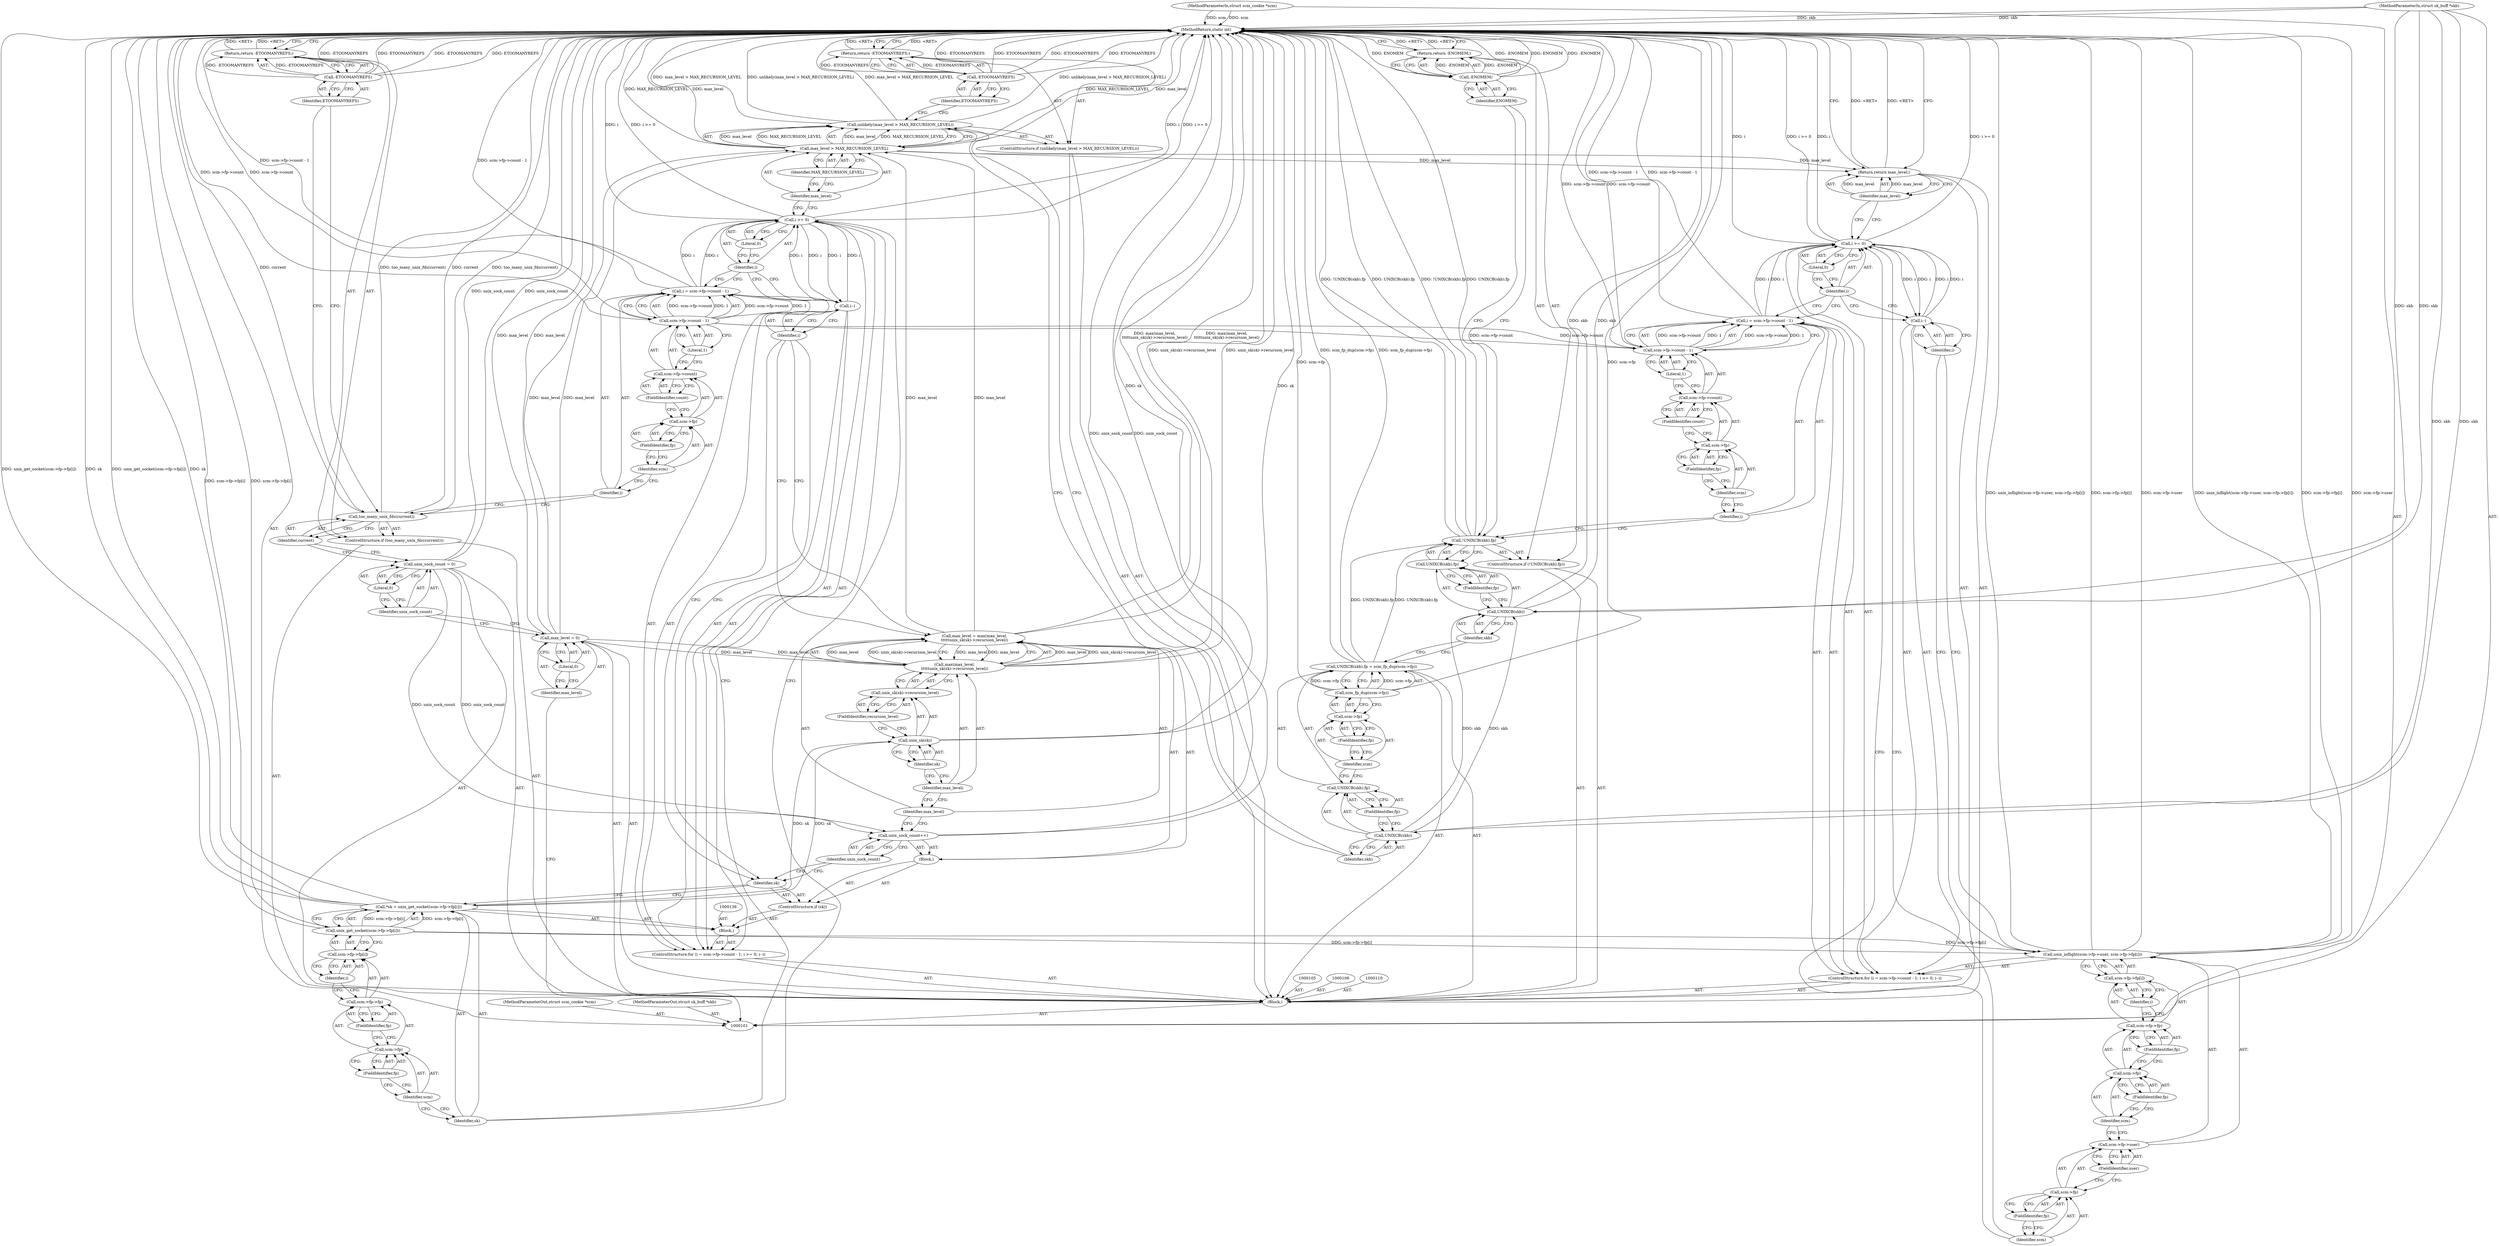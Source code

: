 digraph "0_linux_415e3d3e90ce9e18727e8843ae343eda5a58fad6_2" {
"1000216" [label="(MethodReturn,static int)"];
"1000102" [label="(MethodParameterIn,struct scm_cookie *scm)"];
"1000311" [label="(MethodParameterOut,struct scm_cookie *scm)"];
"1000103" [label="(MethodParameterIn,struct sk_buff *skb)"];
"1000312" [label="(MethodParameterOut,struct sk_buff *skb)"];
"1000120" [label="(ControlStructure,for (i = scm->fp->count - 1; i >= 0; i--))"];
"1000123" [label="(Call,scm->fp->count - 1)"];
"1000124" [label="(Call,scm->fp->count)"];
"1000125" [label="(Call,scm->fp)"];
"1000126" [label="(Identifier,scm)"];
"1000127" [label="(FieldIdentifier,fp)"];
"1000128" [label="(FieldIdentifier,count)"];
"1000129" [label="(Literal,1)"];
"1000130" [label="(Call,i >= 0)"];
"1000131" [label="(Identifier,i)"];
"1000132" [label="(Literal,0)"];
"1000133" [label="(Call,i--)"];
"1000134" [label="(Identifier,i)"];
"1000121" [label="(Call,i = scm->fp->count - 1)"];
"1000122" [label="(Identifier,i)"];
"1000137" [label="(Call,*sk = unix_get_socket(scm->fp->fp[i]))"];
"1000138" [label="(Identifier,sk)"];
"1000135" [label="(Block,)"];
"1000139" [label="(Call,unix_get_socket(scm->fp->fp[i]))"];
"1000140" [label="(Call,scm->fp->fp[i])"];
"1000141" [label="(Call,scm->fp->fp)"];
"1000142" [label="(Call,scm->fp)"];
"1000143" [label="(Identifier,scm)"];
"1000144" [label="(FieldIdentifier,fp)"];
"1000145" [label="(FieldIdentifier,fp)"];
"1000146" [label="(Identifier,i)"];
"1000149" [label="(Block,)"];
"1000147" [label="(ControlStructure,if (sk))"];
"1000148" [label="(Identifier,sk)"];
"1000150" [label="(Call,unix_sock_count++)"];
"1000151" [label="(Identifier,unix_sock_count)"];
"1000154" [label="(Call,max(max_level,\n\t\t\t\t\tunix_sk(sk)->recursion_level))"];
"1000155" [label="(Identifier,max_level)"];
"1000152" [label="(Call,max_level = max(max_level,\n\t\t\t\t\tunix_sk(sk)->recursion_level))"];
"1000153" [label="(Identifier,max_level)"];
"1000158" [label="(Identifier,sk)"];
"1000159" [label="(FieldIdentifier,recursion_level)"];
"1000156" [label="(Call,unix_sk(sk)->recursion_level)"];
"1000157" [label="(Call,unix_sk(sk))"];
"1000160" [label="(ControlStructure,if (unlikely(max_level > MAX_RECURSION_LEVEL)))"];
"1000162" [label="(Call,max_level > MAX_RECURSION_LEVEL)"];
"1000163" [label="(Identifier,max_level)"];
"1000164" [label="(Identifier,MAX_RECURSION_LEVEL)"];
"1000161" [label="(Call,unlikely(max_level > MAX_RECURSION_LEVEL))"];
"1000104" [label="(Block,)"];
"1000167" [label="(Identifier,ETOOMANYREFS)"];
"1000165" [label="(Return,return -ETOOMANYREFS;)"];
"1000166" [label="(Call,-ETOOMANYREFS)"];
"1000168" [label="(Call,UNIXCB(skb).fp = scm_fp_dup(scm->fp))"];
"1000169" [label="(Call,UNIXCB(skb).fp)"];
"1000170" [label="(Call,UNIXCB(skb))"];
"1000172" [label="(FieldIdentifier,fp)"];
"1000173" [label="(Call,scm_fp_dup(scm->fp))"];
"1000174" [label="(Call,scm->fp)"];
"1000175" [label="(Identifier,scm)"];
"1000176" [label="(FieldIdentifier,fp)"];
"1000171" [label="(Identifier,skb)"];
"1000177" [label="(ControlStructure,if (!UNIXCB(skb).fp))"];
"1000181" [label="(Identifier,skb)"];
"1000182" [label="(FieldIdentifier,fp)"];
"1000178" [label="(Call,!UNIXCB(skb).fp)"];
"1000179" [label="(Call,UNIXCB(skb).fp)"];
"1000180" [label="(Call,UNIXCB(skb))"];
"1000184" [label="(Call,-ENOMEM)"];
"1000185" [label="(Identifier,ENOMEM)"];
"1000183" [label="(Return,return -ENOMEM;)"];
"1000189" [label="(Call,scm->fp->count - 1)"];
"1000190" [label="(Call,scm->fp->count)"];
"1000191" [label="(Call,scm->fp)"];
"1000192" [label="(Identifier,scm)"];
"1000193" [label="(FieldIdentifier,fp)"];
"1000186" [label="(ControlStructure,for (i = scm->fp->count - 1; i >= 0; i--))"];
"1000194" [label="(FieldIdentifier,count)"];
"1000195" [label="(Literal,1)"];
"1000196" [label="(Call,i >= 0)"];
"1000197" [label="(Identifier,i)"];
"1000198" [label="(Literal,0)"];
"1000199" [label="(Call,i--)"];
"1000200" [label="(Identifier,i)"];
"1000187" [label="(Call,i = scm->fp->count - 1)"];
"1000188" [label="(Identifier,i)"];
"1000202" [label="(Call,scm->fp->user)"];
"1000203" [label="(Call,scm->fp)"];
"1000204" [label="(Identifier,scm)"];
"1000201" [label="(Call,unix_inflight(scm->fp->user, scm->fp->fp[i]))"];
"1000205" [label="(FieldIdentifier,fp)"];
"1000206" [label="(FieldIdentifier,user)"];
"1000207" [label="(Call,scm->fp->fp[i])"];
"1000208" [label="(Call,scm->fp->fp)"];
"1000209" [label="(Call,scm->fp)"];
"1000210" [label="(Identifier,scm)"];
"1000211" [label="(FieldIdentifier,fp)"];
"1000212" [label="(FieldIdentifier,fp)"];
"1000213" [label="(Identifier,i)"];
"1000214" [label="(Return,return max_level;)"];
"1000215" [label="(Identifier,max_level)"];
"1000107" [label="(Call,max_level = 0)"];
"1000108" [label="(Identifier,max_level)"];
"1000109" [label="(Literal,0)"];
"1000113" [label="(Literal,0)"];
"1000111" [label="(Call,unix_sock_count = 0)"];
"1000112" [label="(Identifier,unix_sock_count)"];
"1000114" [label="(ControlStructure,if (too_many_unix_fds(current)))"];
"1000116" [label="(Identifier,current)"];
"1000115" [label="(Call,too_many_unix_fds(current))"];
"1000119" [label="(Identifier,ETOOMANYREFS)"];
"1000117" [label="(Return,return -ETOOMANYREFS;)"];
"1000118" [label="(Call,-ETOOMANYREFS)"];
"1000216" -> "1000101"  [label="AST: "];
"1000216" -> "1000117"  [label="CFG: "];
"1000216" -> "1000165"  [label="CFG: "];
"1000216" -> "1000183"  [label="CFG: "];
"1000216" -> "1000214"  [label="CFG: "];
"1000165" -> "1000216"  [label="DDG: <RET>"];
"1000183" -> "1000216"  [label="DDG: <RET>"];
"1000214" -> "1000216"  [label="DDG: <RET>"];
"1000178" -> "1000216"  [label="DDG: !UNIXCB(skb).fp"];
"1000178" -> "1000216"  [label="DDG: UNIXCB(skb).fp"];
"1000201" -> "1000216"  [label="DDG: unix_inflight(scm->fp->user, scm->fp->fp[i])"];
"1000201" -> "1000216"  [label="DDG: scm->fp->fp[i]"];
"1000201" -> "1000216"  [label="DDG: scm->fp->user"];
"1000107" -> "1000216"  [label="DDG: max_level"];
"1000184" -> "1000216"  [label="DDG: ENOMEM"];
"1000184" -> "1000216"  [label="DDG: -ENOMEM"];
"1000189" -> "1000216"  [label="DDG: scm->fp->count"];
"1000187" -> "1000216"  [label="DDG: scm->fp->count - 1"];
"1000180" -> "1000216"  [label="DDG: skb"];
"1000118" -> "1000216"  [label="DDG: -ETOOMANYREFS"];
"1000118" -> "1000216"  [label="DDG: ETOOMANYREFS"];
"1000152" -> "1000216"  [label="DDG: max(max_level,\n\t\t\t\t\tunix_sk(sk)->recursion_level)"];
"1000168" -> "1000216"  [label="DDG: scm_fp_dup(scm->fp)"];
"1000130" -> "1000216"  [label="DDG: i >= 0"];
"1000130" -> "1000216"  [label="DDG: i"];
"1000162" -> "1000216"  [label="DDG: MAX_RECURSION_LEVEL"];
"1000162" -> "1000216"  [label="DDG: max_level"];
"1000150" -> "1000216"  [label="DDG: unix_sock_count"];
"1000121" -> "1000216"  [label="DDG: scm->fp->count - 1"];
"1000137" -> "1000216"  [label="DDG: unix_get_socket(scm->fp->fp[i])"];
"1000137" -> "1000216"  [label="DDG: sk"];
"1000166" -> "1000216"  [label="DDG: -ETOOMANYREFS"];
"1000166" -> "1000216"  [label="DDG: ETOOMANYREFS"];
"1000139" -> "1000216"  [label="DDG: scm->fp->fp[i]"];
"1000157" -> "1000216"  [label="DDG: sk"];
"1000103" -> "1000216"  [label="DDG: skb"];
"1000115" -> "1000216"  [label="DDG: too_many_unix_fds(current)"];
"1000115" -> "1000216"  [label="DDG: current"];
"1000102" -> "1000216"  [label="DDG: scm"];
"1000111" -> "1000216"  [label="DDG: unix_sock_count"];
"1000196" -> "1000216"  [label="DDG: i"];
"1000196" -> "1000216"  [label="DDG: i >= 0"];
"1000154" -> "1000216"  [label="DDG: unix_sk(sk)->recursion_level"];
"1000161" -> "1000216"  [label="DDG: max_level > MAX_RECURSION_LEVEL"];
"1000161" -> "1000216"  [label="DDG: unlikely(max_level > MAX_RECURSION_LEVEL)"];
"1000173" -> "1000216"  [label="DDG: scm->fp"];
"1000123" -> "1000216"  [label="DDG: scm->fp->count"];
"1000117" -> "1000216"  [label="DDG: <RET>"];
"1000102" -> "1000101"  [label="AST: "];
"1000102" -> "1000216"  [label="DDG: scm"];
"1000311" -> "1000101"  [label="AST: "];
"1000103" -> "1000101"  [label="AST: "];
"1000103" -> "1000216"  [label="DDG: skb"];
"1000103" -> "1000170"  [label="DDG: skb"];
"1000103" -> "1000180"  [label="DDG: skb"];
"1000312" -> "1000101"  [label="AST: "];
"1000120" -> "1000104"  [label="AST: "];
"1000121" -> "1000120"  [label="AST: "];
"1000130" -> "1000120"  [label="AST: "];
"1000133" -> "1000120"  [label="AST: "];
"1000135" -> "1000120"  [label="AST: "];
"1000123" -> "1000121"  [label="AST: "];
"1000123" -> "1000129"  [label="CFG: "];
"1000124" -> "1000123"  [label="AST: "];
"1000129" -> "1000123"  [label="AST: "];
"1000121" -> "1000123"  [label="CFG: "];
"1000123" -> "1000216"  [label="DDG: scm->fp->count"];
"1000123" -> "1000121"  [label="DDG: scm->fp->count"];
"1000123" -> "1000121"  [label="DDG: 1"];
"1000123" -> "1000189"  [label="DDG: scm->fp->count"];
"1000124" -> "1000123"  [label="AST: "];
"1000124" -> "1000128"  [label="CFG: "];
"1000125" -> "1000124"  [label="AST: "];
"1000128" -> "1000124"  [label="AST: "];
"1000129" -> "1000124"  [label="CFG: "];
"1000125" -> "1000124"  [label="AST: "];
"1000125" -> "1000127"  [label="CFG: "];
"1000126" -> "1000125"  [label="AST: "];
"1000127" -> "1000125"  [label="AST: "];
"1000128" -> "1000125"  [label="CFG: "];
"1000126" -> "1000125"  [label="AST: "];
"1000126" -> "1000122"  [label="CFG: "];
"1000127" -> "1000126"  [label="CFG: "];
"1000127" -> "1000125"  [label="AST: "];
"1000127" -> "1000126"  [label="CFG: "];
"1000125" -> "1000127"  [label="CFG: "];
"1000128" -> "1000124"  [label="AST: "];
"1000128" -> "1000125"  [label="CFG: "];
"1000124" -> "1000128"  [label="CFG: "];
"1000129" -> "1000123"  [label="AST: "];
"1000129" -> "1000124"  [label="CFG: "];
"1000123" -> "1000129"  [label="CFG: "];
"1000130" -> "1000120"  [label="AST: "];
"1000130" -> "1000132"  [label="CFG: "];
"1000131" -> "1000130"  [label="AST: "];
"1000132" -> "1000130"  [label="AST: "];
"1000138" -> "1000130"  [label="CFG: "];
"1000163" -> "1000130"  [label="CFG: "];
"1000130" -> "1000216"  [label="DDG: i >= 0"];
"1000130" -> "1000216"  [label="DDG: i"];
"1000133" -> "1000130"  [label="DDG: i"];
"1000121" -> "1000130"  [label="DDG: i"];
"1000130" -> "1000133"  [label="DDG: i"];
"1000131" -> "1000130"  [label="AST: "];
"1000131" -> "1000121"  [label="CFG: "];
"1000131" -> "1000133"  [label="CFG: "];
"1000132" -> "1000131"  [label="CFG: "];
"1000132" -> "1000130"  [label="AST: "];
"1000132" -> "1000131"  [label="CFG: "];
"1000130" -> "1000132"  [label="CFG: "];
"1000133" -> "1000120"  [label="AST: "];
"1000133" -> "1000134"  [label="CFG: "];
"1000134" -> "1000133"  [label="AST: "];
"1000131" -> "1000133"  [label="CFG: "];
"1000133" -> "1000130"  [label="DDG: i"];
"1000130" -> "1000133"  [label="DDG: i"];
"1000134" -> "1000133"  [label="AST: "];
"1000134" -> "1000152"  [label="CFG: "];
"1000134" -> "1000148"  [label="CFG: "];
"1000133" -> "1000134"  [label="CFG: "];
"1000121" -> "1000120"  [label="AST: "];
"1000121" -> "1000123"  [label="CFG: "];
"1000122" -> "1000121"  [label="AST: "];
"1000123" -> "1000121"  [label="AST: "];
"1000131" -> "1000121"  [label="CFG: "];
"1000121" -> "1000216"  [label="DDG: scm->fp->count - 1"];
"1000123" -> "1000121"  [label="DDG: scm->fp->count"];
"1000123" -> "1000121"  [label="DDG: 1"];
"1000121" -> "1000130"  [label="DDG: i"];
"1000122" -> "1000121"  [label="AST: "];
"1000122" -> "1000115"  [label="CFG: "];
"1000126" -> "1000122"  [label="CFG: "];
"1000137" -> "1000135"  [label="AST: "];
"1000137" -> "1000139"  [label="CFG: "];
"1000138" -> "1000137"  [label="AST: "];
"1000139" -> "1000137"  [label="AST: "];
"1000148" -> "1000137"  [label="CFG: "];
"1000137" -> "1000216"  [label="DDG: unix_get_socket(scm->fp->fp[i])"];
"1000137" -> "1000216"  [label="DDG: sk"];
"1000139" -> "1000137"  [label="DDG: scm->fp->fp[i]"];
"1000137" -> "1000157"  [label="DDG: sk"];
"1000138" -> "1000137"  [label="AST: "];
"1000138" -> "1000130"  [label="CFG: "];
"1000143" -> "1000138"  [label="CFG: "];
"1000135" -> "1000120"  [label="AST: "];
"1000136" -> "1000135"  [label="AST: "];
"1000137" -> "1000135"  [label="AST: "];
"1000147" -> "1000135"  [label="AST: "];
"1000139" -> "1000137"  [label="AST: "];
"1000139" -> "1000140"  [label="CFG: "];
"1000140" -> "1000139"  [label="AST: "];
"1000137" -> "1000139"  [label="CFG: "];
"1000139" -> "1000216"  [label="DDG: scm->fp->fp[i]"];
"1000139" -> "1000137"  [label="DDG: scm->fp->fp[i]"];
"1000139" -> "1000201"  [label="DDG: scm->fp->fp[i]"];
"1000140" -> "1000139"  [label="AST: "];
"1000140" -> "1000146"  [label="CFG: "];
"1000141" -> "1000140"  [label="AST: "];
"1000146" -> "1000140"  [label="AST: "];
"1000139" -> "1000140"  [label="CFG: "];
"1000141" -> "1000140"  [label="AST: "];
"1000141" -> "1000145"  [label="CFG: "];
"1000142" -> "1000141"  [label="AST: "];
"1000145" -> "1000141"  [label="AST: "];
"1000146" -> "1000141"  [label="CFG: "];
"1000142" -> "1000141"  [label="AST: "];
"1000142" -> "1000144"  [label="CFG: "];
"1000143" -> "1000142"  [label="AST: "];
"1000144" -> "1000142"  [label="AST: "];
"1000145" -> "1000142"  [label="CFG: "];
"1000143" -> "1000142"  [label="AST: "];
"1000143" -> "1000138"  [label="CFG: "];
"1000144" -> "1000143"  [label="CFG: "];
"1000144" -> "1000142"  [label="AST: "];
"1000144" -> "1000143"  [label="CFG: "];
"1000142" -> "1000144"  [label="CFG: "];
"1000145" -> "1000141"  [label="AST: "];
"1000145" -> "1000142"  [label="CFG: "];
"1000141" -> "1000145"  [label="CFG: "];
"1000146" -> "1000140"  [label="AST: "];
"1000146" -> "1000141"  [label="CFG: "];
"1000140" -> "1000146"  [label="CFG: "];
"1000149" -> "1000147"  [label="AST: "];
"1000150" -> "1000149"  [label="AST: "];
"1000152" -> "1000149"  [label="AST: "];
"1000147" -> "1000135"  [label="AST: "];
"1000148" -> "1000147"  [label="AST: "];
"1000149" -> "1000147"  [label="AST: "];
"1000148" -> "1000147"  [label="AST: "];
"1000148" -> "1000137"  [label="CFG: "];
"1000151" -> "1000148"  [label="CFG: "];
"1000134" -> "1000148"  [label="CFG: "];
"1000150" -> "1000149"  [label="AST: "];
"1000150" -> "1000151"  [label="CFG: "];
"1000151" -> "1000150"  [label="AST: "];
"1000153" -> "1000150"  [label="CFG: "];
"1000150" -> "1000216"  [label="DDG: unix_sock_count"];
"1000111" -> "1000150"  [label="DDG: unix_sock_count"];
"1000151" -> "1000150"  [label="AST: "];
"1000151" -> "1000148"  [label="CFG: "];
"1000150" -> "1000151"  [label="CFG: "];
"1000154" -> "1000152"  [label="AST: "];
"1000154" -> "1000156"  [label="CFG: "];
"1000155" -> "1000154"  [label="AST: "];
"1000156" -> "1000154"  [label="AST: "];
"1000152" -> "1000154"  [label="CFG: "];
"1000154" -> "1000216"  [label="DDG: unix_sk(sk)->recursion_level"];
"1000154" -> "1000152"  [label="DDG: max_level"];
"1000154" -> "1000152"  [label="DDG: unix_sk(sk)->recursion_level"];
"1000107" -> "1000154"  [label="DDG: max_level"];
"1000152" -> "1000154"  [label="DDG: max_level"];
"1000155" -> "1000154"  [label="AST: "];
"1000155" -> "1000153"  [label="CFG: "];
"1000158" -> "1000155"  [label="CFG: "];
"1000152" -> "1000149"  [label="AST: "];
"1000152" -> "1000154"  [label="CFG: "];
"1000153" -> "1000152"  [label="AST: "];
"1000154" -> "1000152"  [label="AST: "];
"1000134" -> "1000152"  [label="CFG: "];
"1000152" -> "1000216"  [label="DDG: max(max_level,\n\t\t\t\t\tunix_sk(sk)->recursion_level)"];
"1000154" -> "1000152"  [label="DDG: max_level"];
"1000154" -> "1000152"  [label="DDG: unix_sk(sk)->recursion_level"];
"1000152" -> "1000154"  [label="DDG: max_level"];
"1000152" -> "1000162"  [label="DDG: max_level"];
"1000153" -> "1000152"  [label="AST: "];
"1000153" -> "1000150"  [label="CFG: "];
"1000155" -> "1000153"  [label="CFG: "];
"1000158" -> "1000157"  [label="AST: "];
"1000158" -> "1000155"  [label="CFG: "];
"1000157" -> "1000158"  [label="CFG: "];
"1000159" -> "1000156"  [label="AST: "];
"1000159" -> "1000157"  [label="CFG: "];
"1000156" -> "1000159"  [label="CFG: "];
"1000156" -> "1000154"  [label="AST: "];
"1000156" -> "1000159"  [label="CFG: "];
"1000157" -> "1000156"  [label="AST: "];
"1000159" -> "1000156"  [label="AST: "];
"1000154" -> "1000156"  [label="CFG: "];
"1000157" -> "1000156"  [label="AST: "];
"1000157" -> "1000158"  [label="CFG: "];
"1000158" -> "1000157"  [label="AST: "];
"1000159" -> "1000157"  [label="CFG: "];
"1000157" -> "1000216"  [label="DDG: sk"];
"1000137" -> "1000157"  [label="DDG: sk"];
"1000160" -> "1000104"  [label="AST: "];
"1000161" -> "1000160"  [label="AST: "];
"1000165" -> "1000160"  [label="AST: "];
"1000162" -> "1000161"  [label="AST: "];
"1000162" -> "1000164"  [label="CFG: "];
"1000163" -> "1000162"  [label="AST: "];
"1000164" -> "1000162"  [label="AST: "];
"1000161" -> "1000162"  [label="CFG: "];
"1000162" -> "1000216"  [label="DDG: MAX_RECURSION_LEVEL"];
"1000162" -> "1000216"  [label="DDG: max_level"];
"1000162" -> "1000161"  [label="DDG: max_level"];
"1000162" -> "1000161"  [label="DDG: MAX_RECURSION_LEVEL"];
"1000107" -> "1000162"  [label="DDG: max_level"];
"1000152" -> "1000162"  [label="DDG: max_level"];
"1000162" -> "1000214"  [label="DDG: max_level"];
"1000163" -> "1000162"  [label="AST: "];
"1000163" -> "1000130"  [label="CFG: "];
"1000164" -> "1000163"  [label="CFG: "];
"1000164" -> "1000162"  [label="AST: "];
"1000164" -> "1000163"  [label="CFG: "];
"1000162" -> "1000164"  [label="CFG: "];
"1000161" -> "1000160"  [label="AST: "];
"1000161" -> "1000162"  [label="CFG: "];
"1000162" -> "1000161"  [label="AST: "];
"1000167" -> "1000161"  [label="CFG: "];
"1000171" -> "1000161"  [label="CFG: "];
"1000161" -> "1000216"  [label="DDG: max_level > MAX_RECURSION_LEVEL"];
"1000161" -> "1000216"  [label="DDG: unlikely(max_level > MAX_RECURSION_LEVEL)"];
"1000162" -> "1000161"  [label="DDG: max_level"];
"1000162" -> "1000161"  [label="DDG: MAX_RECURSION_LEVEL"];
"1000104" -> "1000101"  [label="AST: "];
"1000105" -> "1000104"  [label="AST: "];
"1000106" -> "1000104"  [label="AST: "];
"1000107" -> "1000104"  [label="AST: "];
"1000110" -> "1000104"  [label="AST: "];
"1000111" -> "1000104"  [label="AST: "];
"1000114" -> "1000104"  [label="AST: "];
"1000120" -> "1000104"  [label="AST: "];
"1000160" -> "1000104"  [label="AST: "];
"1000168" -> "1000104"  [label="AST: "];
"1000177" -> "1000104"  [label="AST: "];
"1000186" -> "1000104"  [label="AST: "];
"1000214" -> "1000104"  [label="AST: "];
"1000167" -> "1000166"  [label="AST: "];
"1000167" -> "1000161"  [label="CFG: "];
"1000166" -> "1000167"  [label="CFG: "];
"1000165" -> "1000160"  [label="AST: "];
"1000165" -> "1000166"  [label="CFG: "];
"1000166" -> "1000165"  [label="AST: "];
"1000216" -> "1000165"  [label="CFG: "];
"1000165" -> "1000216"  [label="DDG: <RET>"];
"1000166" -> "1000165"  [label="DDG: -ETOOMANYREFS"];
"1000166" -> "1000165"  [label="AST: "];
"1000166" -> "1000167"  [label="CFG: "];
"1000167" -> "1000166"  [label="AST: "];
"1000165" -> "1000166"  [label="CFG: "];
"1000166" -> "1000216"  [label="DDG: -ETOOMANYREFS"];
"1000166" -> "1000216"  [label="DDG: ETOOMANYREFS"];
"1000166" -> "1000165"  [label="DDG: -ETOOMANYREFS"];
"1000168" -> "1000104"  [label="AST: "];
"1000168" -> "1000173"  [label="CFG: "];
"1000169" -> "1000168"  [label="AST: "];
"1000173" -> "1000168"  [label="AST: "];
"1000181" -> "1000168"  [label="CFG: "];
"1000168" -> "1000216"  [label="DDG: scm_fp_dup(scm->fp)"];
"1000173" -> "1000168"  [label="DDG: scm->fp"];
"1000168" -> "1000178"  [label="DDG: UNIXCB(skb).fp"];
"1000169" -> "1000168"  [label="AST: "];
"1000169" -> "1000172"  [label="CFG: "];
"1000170" -> "1000169"  [label="AST: "];
"1000172" -> "1000169"  [label="AST: "];
"1000175" -> "1000169"  [label="CFG: "];
"1000170" -> "1000169"  [label="AST: "];
"1000170" -> "1000171"  [label="CFG: "];
"1000171" -> "1000170"  [label="AST: "];
"1000172" -> "1000170"  [label="CFG: "];
"1000103" -> "1000170"  [label="DDG: skb"];
"1000170" -> "1000180"  [label="DDG: skb"];
"1000172" -> "1000169"  [label="AST: "];
"1000172" -> "1000170"  [label="CFG: "];
"1000169" -> "1000172"  [label="CFG: "];
"1000173" -> "1000168"  [label="AST: "];
"1000173" -> "1000174"  [label="CFG: "];
"1000174" -> "1000173"  [label="AST: "];
"1000168" -> "1000173"  [label="CFG: "];
"1000173" -> "1000216"  [label="DDG: scm->fp"];
"1000173" -> "1000168"  [label="DDG: scm->fp"];
"1000174" -> "1000173"  [label="AST: "];
"1000174" -> "1000176"  [label="CFG: "];
"1000175" -> "1000174"  [label="AST: "];
"1000176" -> "1000174"  [label="AST: "];
"1000173" -> "1000174"  [label="CFG: "];
"1000175" -> "1000174"  [label="AST: "];
"1000175" -> "1000169"  [label="CFG: "];
"1000176" -> "1000175"  [label="CFG: "];
"1000176" -> "1000174"  [label="AST: "];
"1000176" -> "1000175"  [label="CFG: "];
"1000174" -> "1000176"  [label="CFG: "];
"1000171" -> "1000170"  [label="AST: "];
"1000171" -> "1000161"  [label="CFG: "];
"1000170" -> "1000171"  [label="CFG: "];
"1000177" -> "1000104"  [label="AST: "];
"1000178" -> "1000177"  [label="AST: "];
"1000183" -> "1000177"  [label="AST: "];
"1000181" -> "1000180"  [label="AST: "];
"1000181" -> "1000168"  [label="CFG: "];
"1000180" -> "1000181"  [label="CFG: "];
"1000182" -> "1000179"  [label="AST: "];
"1000182" -> "1000180"  [label="CFG: "];
"1000179" -> "1000182"  [label="CFG: "];
"1000178" -> "1000177"  [label="AST: "];
"1000178" -> "1000179"  [label="CFG: "];
"1000179" -> "1000178"  [label="AST: "];
"1000185" -> "1000178"  [label="CFG: "];
"1000188" -> "1000178"  [label="CFG: "];
"1000178" -> "1000216"  [label="DDG: !UNIXCB(skb).fp"];
"1000178" -> "1000216"  [label="DDG: UNIXCB(skb).fp"];
"1000168" -> "1000178"  [label="DDG: UNIXCB(skb).fp"];
"1000179" -> "1000178"  [label="AST: "];
"1000179" -> "1000182"  [label="CFG: "];
"1000180" -> "1000179"  [label="AST: "];
"1000182" -> "1000179"  [label="AST: "];
"1000178" -> "1000179"  [label="CFG: "];
"1000180" -> "1000179"  [label="AST: "];
"1000180" -> "1000181"  [label="CFG: "];
"1000181" -> "1000180"  [label="AST: "];
"1000182" -> "1000180"  [label="CFG: "];
"1000180" -> "1000216"  [label="DDG: skb"];
"1000170" -> "1000180"  [label="DDG: skb"];
"1000103" -> "1000180"  [label="DDG: skb"];
"1000184" -> "1000183"  [label="AST: "];
"1000184" -> "1000185"  [label="CFG: "];
"1000185" -> "1000184"  [label="AST: "];
"1000183" -> "1000184"  [label="CFG: "];
"1000184" -> "1000216"  [label="DDG: ENOMEM"];
"1000184" -> "1000216"  [label="DDG: -ENOMEM"];
"1000184" -> "1000183"  [label="DDG: -ENOMEM"];
"1000185" -> "1000184"  [label="AST: "];
"1000185" -> "1000178"  [label="CFG: "];
"1000184" -> "1000185"  [label="CFG: "];
"1000183" -> "1000177"  [label="AST: "];
"1000183" -> "1000184"  [label="CFG: "];
"1000184" -> "1000183"  [label="AST: "];
"1000216" -> "1000183"  [label="CFG: "];
"1000183" -> "1000216"  [label="DDG: <RET>"];
"1000184" -> "1000183"  [label="DDG: -ENOMEM"];
"1000189" -> "1000187"  [label="AST: "];
"1000189" -> "1000195"  [label="CFG: "];
"1000190" -> "1000189"  [label="AST: "];
"1000195" -> "1000189"  [label="AST: "];
"1000187" -> "1000189"  [label="CFG: "];
"1000189" -> "1000216"  [label="DDG: scm->fp->count"];
"1000189" -> "1000187"  [label="DDG: scm->fp->count"];
"1000189" -> "1000187"  [label="DDG: 1"];
"1000123" -> "1000189"  [label="DDG: scm->fp->count"];
"1000190" -> "1000189"  [label="AST: "];
"1000190" -> "1000194"  [label="CFG: "];
"1000191" -> "1000190"  [label="AST: "];
"1000194" -> "1000190"  [label="AST: "];
"1000195" -> "1000190"  [label="CFG: "];
"1000191" -> "1000190"  [label="AST: "];
"1000191" -> "1000193"  [label="CFG: "];
"1000192" -> "1000191"  [label="AST: "];
"1000193" -> "1000191"  [label="AST: "];
"1000194" -> "1000191"  [label="CFG: "];
"1000192" -> "1000191"  [label="AST: "];
"1000192" -> "1000188"  [label="CFG: "];
"1000193" -> "1000192"  [label="CFG: "];
"1000193" -> "1000191"  [label="AST: "];
"1000193" -> "1000192"  [label="CFG: "];
"1000191" -> "1000193"  [label="CFG: "];
"1000186" -> "1000104"  [label="AST: "];
"1000187" -> "1000186"  [label="AST: "];
"1000196" -> "1000186"  [label="AST: "];
"1000199" -> "1000186"  [label="AST: "];
"1000201" -> "1000186"  [label="AST: "];
"1000194" -> "1000190"  [label="AST: "];
"1000194" -> "1000191"  [label="CFG: "];
"1000190" -> "1000194"  [label="CFG: "];
"1000195" -> "1000189"  [label="AST: "];
"1000195" -> "1000190"  [label="CFG: "];
"1000189" -> "1000195"  [label="CFG: "];
"1000196" -> "1000186"  [label="AST: "];
"1000196" -> "1000198"  [label="CFG: "];
"1000197" -> "1000196"  [label="AST: "];
"1000198" -> "1000196"  [label="AST: "];
"1000204" -> "1000196"  [label="CFG: "];
"1000215" -> "1000196"  [label="CFG: "];
"1000196" -> "1000216"  [label="DDG: i"];
"1000196" -> "1000216"  [label="DDG: i >= 0"];
"1000187" -> "1000196"  [label="DDG: i"];
"1000199" -> "1000196"  [label="DDG: i"];
"1000196" -> "1000199"  [label="DDG: i"];
"1000197" -> "1000196"  [label="AST: "];
"1000197" -> "1000187"  [label="CFG: "];
"1000197" -> "1000199"  [label="CFG: "];
"1000198" -> "1000197"  [label="CFG: "];
"1000198" -> "1000196"  [label="AST: "];
"1000198" -> "1000197"  [label="CFG: "];
"1000196" -> "1000198"  [label="CFG: "];
"1000199" -> "1000186"  [label="AST: "];
"1000199" -> "1000200"  [label="CFG: "];
"1000200" -> "1000199"  [label="AST: "];
"1000197" -> "1000199"  [label="CFG: "];
"1000199" -> "1000196"  [label="DDG: i"];
"1000196" -> "1000199"  [label="DDG: i"];
"1000200" -> "1000199"  [label="AST: "];
"1000200" -> "1000201"  [label="CFG: "];
"1000199" -> "1000200"  [label="CFG: "];
"1000187" -> "1000186"  [label="AST: "];
"1000187" -> "1000189"  [label="CFG: "];
"1000188" -> "1000187"  [label="AST: "];
"1000189" -> "1000187"  [label="AST: "];
"1000197" -> "1000187"  [label="CFG: "];
"1000187" -> "1000216"  [label="DDG: scm->fp->count - 1"];
"1000189" -> "1000187"  [label="DDG: scm->fp->count"];
"1000189" -> "1000187"  [label="DDG: 1"];
"1000187" -> "1000196"  [label="DDG: i"];
"1000188" -> "1000187"  [label="AST: "];
"1000188" -> "1000178"  [label="CFG: "];
"1000192" -> "1000188"  [label="CFG: "];
"1000202" -> "1000201"  [label="AST: "];
"1000202" -> "1000206"  [label="CFG: "];
"1000203" -> "1000202"  [label="AST: "];
"1000206" -> "1000202"  [label="AST: "];
"1000210" -> "1000202"  [label="CFG: "];
"1000203" -> "1000202"  [label="AST: "];
"1000203" -> "1000205"  [label="CFG: "];
"1000204" -> "1000203"  [label="AST: "];
"1000205" -> "1000203"  [label="AST: "];
"1000206" -> "1000203"  [label="CFG: "];
"1000204" -> "1000203"  [label="AST: "];
"1000204" -> "1000196"  [label="CFG: "];
"1000205" -> "1000204"  [label="CFG: "];
"1000201" -> "1000186"  [label="AST: "];
"1000201" -> "1000207"  [label="CFG: "];
"1000202" -> "1000201"  [label="AST: "];
"1000207" -> "1000201"  [label="AST: "];
"1000200" -> "1000201"  [label="CFG: "];
"1000201" -> "1000216"  [label="DDG: unix_inflight(scm->fp->user, scm->fp->fp[i])"];
"1000201" -> "1000216"  [label="DDG: scm->fp->fp[i]"];
"1000201" -> "1000216"  [label="DDG: scm->fp->user"];
"1000139" -> "1000201"  [label="DDG: scm->fp->fp[i]"];
"1000205" -> "1000203"  [label="AST: "];
"1000205" -> "1000204"  [label="CFG: "];
"1000203" -> "1000205"  [label="CFG: "];
"1000206" -> "1000202"  [label="AST: "];
"1000206" -> "1000203"  [label="CFG: "];
"1000202" -> "1000206"  [label="CFG: "];
"1000207" -> "1000201"  [label="AST: "];
"1000207" -> "1000213"  [label="CFG: "];
"1000208" -> "1000207"  [label="AST: "];
"1000213" -> "1000207"  [label="AST: "];
"1000201" -> "1000207"  [label="CFG: "];
"1000208" -> "1000207"  [label="AST: "];
"1000208" -> "1000212"  [label="CFG: "];
"1000209" -> "1000208"  [label="AST: "];
"1000212" -> "1000208"  [label="AST: "];
"1000213" -> "1000208"  [label="CFG: "];
"1000209" -> "1000208"  [label="AST: "];
"1000209" -> "1000211"  [label="CFG: "];
"1000210" -> "1000209"  [label="AST: "];
"1000211" -> "1000209"  [label="AST: "];
"1000212" -> "1000209"  [label="CFG: "];
"1000210" -> "1000209"  [label="AST: "];
"1000210" -> "1000202"  [label="CFG: "];
"1000211" -> "1000210"  [label="CFG: "];
"1000211" -> "1000209"  [label="AST: "];
"1000211" -> "1000210"  [label="CFG: "];
"1000209" -> "1000211"  [label="CFG: "];
"1000212" -> "1000208"  [label="AST: "];
"1000212" -> "1000209"  [label="CFG: "];
"1000208" -> "1000212"  [label="CFG: "];
"1000213" -> "1000207"  [label="AST: "];
"1000213" -> "1000208"  [label="CFG: "];
"1000207" -> "1000213"  [label="CFG: "];
"1000214" -> "1000104"  [label="AST: "];
"1000214" -> "1000215"  [label="CFG: "];
"1000215" -> "1000214"  [label="AST: "];
"1000216" -> "1000214"  [label="CFG: "];
"1000214" -> "1000216"  [label="DDG: <RET>"];
"1000215" -> "1000214"  [label="DDG: max_level"];
"1000162" -> "1000214"  [label="DDG: max_level"];
"1000215" -> "1000214"  [label="AST: "];
"1000215" -> "1000196"  [label="CFG: "];
"1000214" -> "1000215"  [label="CFG: "];
"1000215" -> "1000214"  [label="DDG: max_level"];
"1000107" -> "1000104"  [label="AST: "];
"1000107" -> "1000109"  [label="CFG: "];
"1000108" -> "1000107"  [label="AST: "];
"1000109" -> "1000107"  [label="AST: "];
"1000112" -> "1000107"  [label="CFG: "];
"1000107" -> "1000216"  [label="DDG: max_level"];
"1000107" -> "1000154"  [label="DDG: max_level"];
"1000107" -> "1000162"  [label="DDG: max_level"];
"1000108" -> "1000107"  [label="AST: "];
"1000108" -> "1000101"  [label="CFG: "];
"1000109" -> "1000108"  [label="CFG: "];
"1000109" -> "1000107"  [label="AST: "];
"1000109" -> "1000108"  [label="CFG: "];
"1000107" -> "1000109"  [label="CFG: "];
"1000113" -> "1000111"  [label="AST: "];
"1000113" -> "1000112"  [label="CFG: "];
"1000111" -> "1000113"  [label="CFG: "];
"1000111" -> "1000104"  [label="AST: "];
"1000111" -> "1000113"  [label="CFG: "];
"1000112" -> "1000111"  [label="AST: "];
"1000113" -> "1000111"  [label="AST: "];
"1000116" -> "1000111"  [label="CFG: "];
"1000111" -> "1000216"  [label="DDG: unix_sock_count"];
"1000111" -> "1000150"  [label="DDG: unix_sock_count"];
"1000112" -> "1000111"  [label="AST: "];
"1000112" -> "1000107"  [label="CFG: "];
"1000113" -> "1000112"  [label="CFG: "];
"1000114" -> "1000104"  [label="AST: "];
"1000115" -> "1000114"  [label="AST: "];
"1000117" -> "1000114"  [label="AST: "];
"1000116" -> "1000115"  [label="AST: "];
"1000116" -> "1000111"  [label="CFG: "];
"1000115" -> "1000116"  [label="CFG: "];
"1000115" -> "1000114"  [label="AST: "];
"1000115" -> "1000116"  [label="CFG: "];
"1000116" -> "1000115"  [label="AST: "];
"1000119" -> "1000115"  [label="CFG: "];
"1000122" -> "1000115"  [label="CFG: "];
"1000115" -> "1000216"  [label="DDG: too_many_unix_fds(current)"];
"1000115" -> "1000216"  [label="DDG: current"];
"1000119" -> "1000118"  [label="AST: "];
"1000119" -> "1000115"  [label="CFG: "];
"1000118" -> "1000119"  [label="CFG: "];
"1000117" -> "1000114"  [label="AST: "];
"1000117" -> "1000118"  [label="CFG: "];
"1000118" -> "1000117"  [label="AST: "];
"1000216" -> "1000117"  [label="CFG: "];
"1000117" -> "1000216"  [label="DDG: <RET>"];
"1000118" -> "1000117"  [label="DDG: -ETOOMANYREFS"];
"1000118" -> "1000117"  [label="AST: "];
"1000118" -> "1000119"  [label="CFG: "];
"1000119" -> "1000118"  [label="AST: "];
"1000117" -> "1000118"  [label="CFG: "];
"1000118" -> "1000216"  [label="DDG: -ETOOMANYREFS"];
"1000118" -> "1000216"  [label="DDG: ETOOMANYREFS"];
"1000118" -> "1000117"  [label="DDG: -ETOOMANYREFS"];
}
